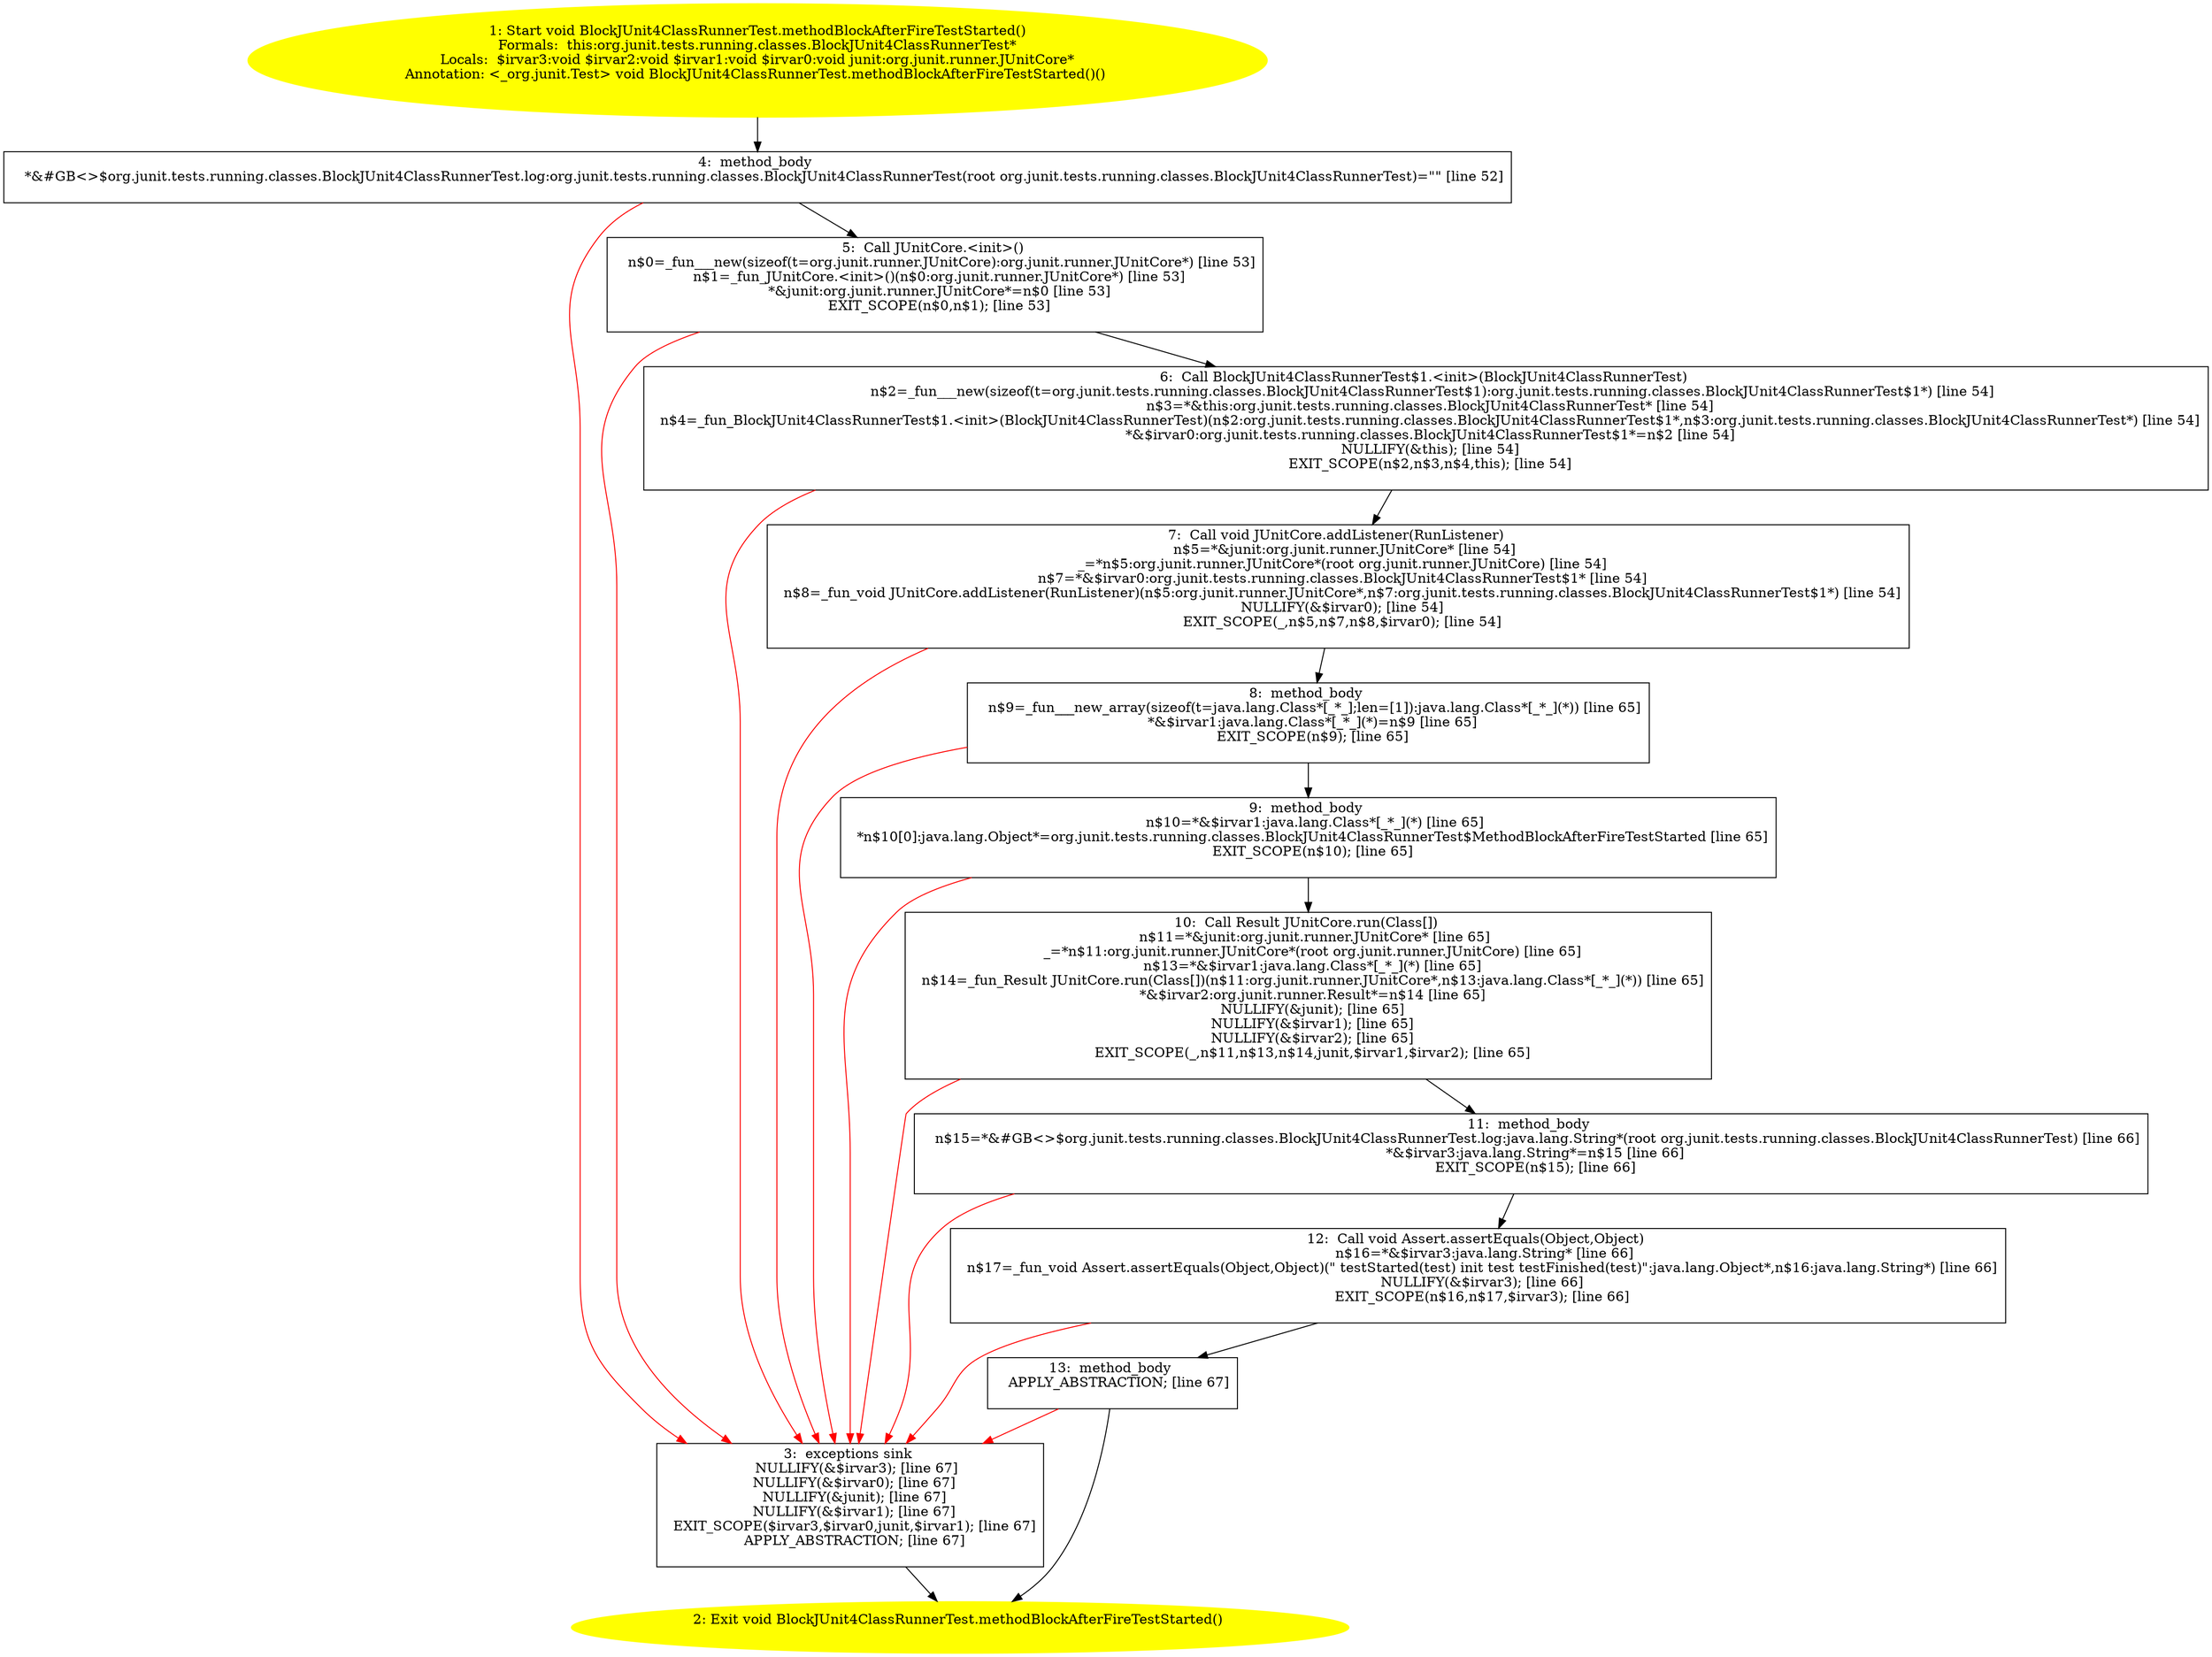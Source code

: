 /* @generated */
digraph cfg {
"org.junit.tests.running.classes.BlockJUnit4ClassRunnerTest.methodBlockAfterFireTestStarted():void.8ba961622bca8a82078fdcb7ab1ba84e_1" [label="1: Start void BlockJUnit4ClassRunnerTest.methodBlockAfterFireTestStarted()\nFormals:  this:org.junit.tests.running.classes.BlockJUnit4ClassRunnerTest*\nLocals:  $irvar3:void $irvar2:void $irvar1:void $irvar0:void junit:org.junit.runner.JUnitCore*\nAnnotation: <_org.junit.Test> void BlockJUnit4ClassRunnerTest.methodBlockAfterFireTestStarted()() \n  " color=yellow style=filled]
	

	 "org.junit.tests.running.classes.BlockJUnit4ClassRunnerTest.methodBlockAfterFireTestStarted():void.8ba961622bca8a82078fdcb7ab1ba84e_1" -> "org.junit.tests.running.classes.BlockJUnit4ClassRunnerTest.methodBlockAfterFireTestStarted():void.8ba961622bca8a82078fdcb7ab1ba84e_4" ;
"org.junit.tests.running.classes.BlockJUnit4ClassRunnerTest.methodBlockAfterFireTestStarted():void.8ba961622bca8a82078fdcb7ab1ba84e_2" [label="2: Exit void BlockJUnit4ClassRunnerTest.methodBlockAfterFireTestStarted() \n  " color=yellow style=filled]
	

"org.junit.tests.running.classes.BlockJUnit4ClassRunnerTest.methodBlockAfterFireTestStarted():void.8ba961622bca8a82078fdcb7ab1ba84e_3" [label="3:  exceptions sink \n   NULLIFY(&$irvar3); [line 67]\n  NULLIFY(&$irvar0); [line 67]\n  NULLIFY(&junit); [line 67]\n  NULLIFY(&$irvar1); [line 67]\n  EXIT_SCOPE($irvar3,$irvar0,junit,$irvar1); [line 67]\n  APPLY_ABSTRACTION; [line 67]\n " shape="box"]
	

	 "org.junit.tests.running.classes.BlockJUnit4ClassRunnerTest.methodBlockAfterFireTestStarted():void.8ba961622bca8a82078fdcb7ab1ba84e_3" -> "org.junit.tests.running.classes.BlockJUnit4ClassRunnerTest.methodBlockAfterFireTestStarted():void.8ba961622bca8a82078fdcb7ab1ba84e_2" ;
"org.junit.tests.running.classes.BlockJUnit4ClassRunnerTest.methodBlockAfterFireTestStarted():void.8ba961622bca8a82078fdcb7ab1ba84e_4" [label="4:  method_body \n   *&#GB<>$org.junit.tests.running.classes.BlockJUnit4ClassRunnerTest.log:org.junit.tests.running.classes.BlockJUnit4ClassRunnerTest(root org.junit.tests.running.classes.BlockJUnit4ClassRunnerTest)=\"\" [line 52]\n " shape="box"]
	

	 "org.junit.tests.running.classes.BlockJUnit4ClassRunnerTest.methodBlockAfterFireTestStarted():void.8ba961622bca8a82078fdcb7ab1ba84e_4" -> "org.junit.tests.running.classes.BlockJUnit4ClassRunnerTest.methodBlockAfterFireTestStarted():void.8ba961622bca8a82078fdcb7ab1ba84e_5" ;
	 "org.junit.tests.running.classes.BlockJUnit4ClassRunnerTest.methodBlockAfterFireTestStarted():void.8ba961622bca8a82078fdcb7ab1ba84e_4" -> "org.junit.tests.running.classes.BlockJUnit4ClassRunnerTest.methodBlockAfterFireTestStarted():void.8ba961622bca8a82078fdcb7ab1ba84e_3" [color="red" ];
"org.junit.tests.running.classes.BlockJUnit4ClassRunnerTest.methodBlockAfterFireTestStarted():void.8ba961622bca8a82078fdcb7ab1ba84e_5" [label="5:  Call JUnitCore.<init>() \n   n$0=_fun___new(sizeof(t=org.junit.runner.JUnitCore):org.junit.runner.JUnitCore*) [line 53]\n  n$1=_fun_JUnitCore.<init>()(n$0:org.junit.runner.JUnitCore*) [line 53]\n  *&junit:org.junit.runner.JUnitCore*=n$0 [line 53]\n  EXIT_SCOPE(n$0,n$1); [line 53]\n " shape="box"]
	

	 "org.junit.tests.running.classes.BlockJUnit4ClassRunnerTest.methodBlockAfterFireTestStarted():void.8ba961622bca8a82078fdcb7ab1ba84e_5" -> "org.junit.tests.running.classes.BlockJUnit4ClassRunnerTest.methodBlockAfterFireTestStarted():void.8ba961622bca8a82078fdcb7ab1ba84e_6" ;
	 "org.junit.tests.running.classes.BlockJUnit4ClassRunnerTest.methodBlockAfterFireTestStarted():void.8ba961622bca8a82078fdcb7ab1ba84e_5" -> "org.junit.tests.running.classes.BlockJUnit4ClassRunnerTest.methodBlockAfterFireTestStarted():void.8ba961622bca8a82078fdcb7ab1ba84e_3" [color="red" ];
"org.junit.tests.running.classes.BlockJUnit4ClassRunnerTest.methodBlockAfterFireTestStarted():void.8ba961622bca8a82078fdcb7ab1ba84e_6" [label="6:  Call BlockJUnit4ClassRunnerTest$1.<init>(BlockJUnit4ClassRunnerTest) \n   n$2=_fun___new(sizeof(t=org.junit.tests.running.classes.BlockJUnit4ClassRunnerTest$1):org.junit.tests.running.classes.BlockJUnit4ClassRunnerTest$1*) [line 54]\n  n$3=*&this:org.junit.tests.running.classes.BlockJUnit4ClassRunnerTest* [line 54]\n  n$4=_fun_BlockJUnit4ClassRunnerTest$1.<init>(BlockJUnit4ClassRunnerTest)(n$2:org.junit.tests.running.classes.BlockJUnit4ClassRunnerTest$1*,n$3:org.junit.tests.running.classes.BlockJUnit4ClassRunnerTest*) [line 54]\n  *&$irvar0:org.junit.tests.running.classes.BlockJUnit4ClassRunnerTest$1*=n$2 [line 54]\n  NULLIFY(&this); [line 54]\n  EXIT_SCOPE(n$2,n$3,n$4,this); [line 54]\n " shape="box"]
	

	 "org.junit.tests.running.classes.BlockJUnit4ClassRunnerTest.methodBlockAfterFireTestStarted():void.8ba961622bca8a82078fdcb7ab1ba84e_6" -> "org.junit.tests.running.classes.BlockJUnit4ClassRunnerTest.methodBlockAfterFireTestStarted():void.8ba961622bca8a82078fdcb7ab1ba84e_7" ;
	 "org.junit.tests.running.classes.BlockJUnit4ClassRunnerTest.methodBlockAfterFireTestStarted():void.8ba961622bca8a82078fdcb7ab1ba84e_6" -> "org.junit.tests.running.classes.BlockJUnit4ClassRunnerTest.methodBlockAfterFireTestStarted():void.8ba961622bca8a82078fdcb7ab1ba84e_3" [color="red" ];
"org.junit.tests.running.classes.BlockJUnit4ClassRunnerTest.methodBlockAfterFireTestStarted():void.8ba961622bca8a82078fdcb7ab1ba84e_7" [label="7:  Call void JUnitCore.addListener(RunListener) \n   n$5=*&junit:org.junit.runner.JUnitCore* [line 54]\n  _=*n$5:org.junit.runner.JUnitCore*(root org.junit.runner.JUnitCore) [line 54]\n  n$7=*&$irvar0:org.junit.tests.running.classes.BlockJUnit4ClassRunnerTest$1* [line 54]\n  n$8=_fun_void JUnitCore.addListener(RunListener)(n$5:org.junit.runner.JUnitCore*,n$7:org.junit.tests.running.classes.BlockJUnit4ClassRunnerTest$1*) [line 54]\n  NULLIFY(&$irvar0); [line 54]\n  EXIT_SCOPE(_,n$5,n$7,n$8,$irvar0); [line 54]\n " shape="box"]
	

	 "org.junit.tests.running.classes.BlockJUnit4ClassRunnerTest.methodBlockAfterFireTestStarted():void.8ba961622bca8a82078fdcb7ab1ba84e_7" -> "org.junit.tests.running.classes.BlockJUnit4ClassRunnerTest.methodBlockAfterFireTestStarted():void.8ba961622bca8a82078fdcb7ab1ba84e_8" ;
	 "org.junit.tests.running.classes.BlockJUnit4ClassRunnerTest.methodBlockAfterFireTestStarted():void.8ba961622bca8a82078fdcb7ab1ba84e_7" -> "org.junit.tests.running.classes.BlockJUnit4ClassRunnerTest.methodBlockAfterFireTestStarted():void.8ba961622bca8a82078fdcb7ab1ba84e_3" [color="red" ];
"org.junit.tests.running.classes.BlockJUnit4ClassRunnerTest.methodBlockAfterFireTestStarted():void.8ba961622bca8a82078fdcb7ab1ba84e_8" [label="8:  method_body \n   n$9=_fun___new_array(sizeof(t=java.lang.Class*[_*_];len=[1]):java.lang.Class*[_*_](*)) [line 65]\n  *&$irvar1:java.lang.Class*[_*_](*)=n$9 [line 65]\n  EXIT_SCOPE(n$9); [line 65]\n " shape="box"]
	

	 "org.junit.tests.running.classes.BlockJUnit4ClassRunnerTest.methodBlockAfterFireTestStarted():void.8ba961622bca8a82078fdcb7ab1ba84e_8" -> "org.junit.tests.running.classes.BlockJUnit4ClassRunnerTest.methodBlockAfterFireTestStarted():void.8ba961622bca8a82078fdcb7ab1ba84e_9" ;
	 "org.junit.tests.running.classes.BlockJUnit4ClassRunnerTest.methodBlockAfterFireTestStarted():void.8ba961622bca8a82078fdcb7ab1ba84e_8" -> "org.junit.tests.running.classes.BlockJUnit4ClassRunnerTest.methodBlockAfterFireTestStarted():void.8ba961622bca8a82078fdcb7ab1ba84e_3" [color="red" ];
"org.junit.tests.running.classes.BlockJUnit4ClassRunnerTest.methodBlockAfterFireTestStarted():void.8ba961622bca8a82078fdcb7ab1ba84e_9" [label="9:  method_body \n   n$10=*&$irvar1:java.lang.Class*[_*_](*) [line 65]\n  *n$10[0]:java.lang.Object*=org.junit.tests.running.classes.BlockJUnit4ClassRunnerTest$MethodBlockAfterFireTestStarted [line 65]\n  EXIT_SCOPE(n$10); [line 65]\n " shape="box"]
	

	 "org.junit.tests.running.classes.BlockJUnit4ClassRunnerTest.methodBlockAfterFireTestStarted():void.8ba961622bca8a82078fdcb7ab1ba84e_9" -> "org.junit.tests.running.classes.BlockJUnit4ClassRunnerTest.methodBlockAfterFireTestStarted():void.8ba961622bca8a82078fdcb7ab1ba84e_10" ;
	 "org.junit.tests.running.classes.BlockJUnit4ClassRunnerTest.methodBlockAfterFireTestStarted():void.8ba961622bca8a82078fdcb7ab1ba84e_9" -> "org.junit.tests.running.classes.BlockJUnit4ClassRunnerTest.methodBlockAfterFireTestStarted():void.8ba961622bca8a82078fdcb7ab1ba84e_3" [color="red" ];
"org.junit.tests.running.classes.BlockJUnit4ClassRunnerTest.methodBlockAfterFireTestStarted():void.8ba961622bca8a82078fdcb7ab1ba84e_10" [label="10:  Call Result JUnitCore.run(Class[]) \n   n$11=*&junit:org.junit.runner.JUnitCore* [line 65]\n  _=*n$11:org.junit.runner.JUnitCore*(root org.junit.runner.JUnitCore) [line 65]\n  n$13=*&$irvar1:java.lang.Class*[_*_](*) [line 65]\n  n$14=_fun_Result JUnitCore.run(Class[])(n$11:org.junit.runner.JUnitCore*,n$13:java.lang.Class*[_*_](*)) [line 65]\n  *&$irvar2:org.junit.runner.Result*=n$14 [line 65]\n  NULLIFY(&junit); [line 65]\n  NULLIFY(&$irvar1); [line 65]\n  NULLIFY(&$irvar2); [line 65]\n  EXIT_SCOPE(_,n$11,n$13,n$14,junit,$irvar1,$irvar2); [line 65]\n " shape="box"]
	

	 "org.junit.tests.running.classes.BlockJUnit4ClassRunnerTest.methodBlockAfterFireTestStarted():void.8ba961622bca8a82078fdcb7ab1ba84e_10" -> "org.junit.tests.running.classes.BlockJUnit4ClassRunnerTest.methodBlockAfterFireTestStarted():void.8ba961622bca8a82078fdcb7ab1ba84e_11" ;
	 "org.junit.tests.running.classes.BlockJUnit4ClassRunnerTest.methodBlockAfterFireTestStarted():void.8ba961622bca8a82078fdcb7ab1ba84e_10" -> "org.junit.tests.running.classes.BlockJUnit4ClassRunnerTest.methodBlockAfterFireTestStarted():void.8ba961622bca8a82078fdcb7ab1ba84e_3" [color="red" ];
"org.junit.tests.running.classes.BlockJUnit4ClassRunnerTest.methodBlockAfterFireTestStarted():void.8ba961622bca8a82078fdcb7ab1ba84e_11" [label="11:  method_body \n   n$15=*&#GB<>$org.junit.tests.running.classes.BlockJUnit4ClassRunnerTest.log:java.lang.String*(root org.junit.tests.running.classes.BlockJUnit4ClassRunnerTest) [line 66]\n  *&$irvar3:java.lang.String*=n$15 [line 66]\n  EXIT_SCOPE(n$15); [line 66]\n " shape="box"]
	

	 "org.junit.tests.running.classes.BlockJUnit4ClassRunnerTest.methodBlockAfterFireTestStarted():void.8ba961622bca8a82078fdcb7ab1ba84e_11" -> "org.junit.tests.running.classes.BlockJUnit4ClassRunnerTest.methodBlockAfterFireTestStarted():void.8ba961622bca8a82078fdcb7ab1ba84e_12" ;
	 "org.junit.tests.running.classes.BlockJUnit4ClassRunnerTest.methodBlockAfterFireTestStarted():void.8ba961622bca8a82078fdcb7ab1ba84e_11" -> "org.junit.tests.running.classes.BlockJUnit4ClassRunnerTest.methodBlockAfterFireTestStarted():void.8ba961622bca8a82078fdcb7ab1ba84e_3" [color="red" ];
"org.junit.tests.running.classes.BlockJUnit4ClassRunnerTest.methodBlockAfterFireTestStarted():void.8ba961622bca8a82078fdcb7ab1ba84e_12" [label="12:  Call void Assert.assertEquals(Object,Object) \n   n$16=*&$irvar3:java.lang.String* [line 66]\n  n$17=_fun_void Assert.assertEquals(Object,Object)(\" testStarted(test) init test testFinished(test)\":java.lang.Object*,n$16:java.lang.String*) [line 66]\n  NULLIFY(&$irvar3); [line 66]\n  EXIT_SCOPE(n$16,n$17,$irvar3); [line 66]\n " shape="box"]
	

	 "org.junit.tests.running.classes.BlockJUnit4ClassRunnerTest.methodBlockAfterFireTestStarted():void.8ba961622bca8a82078fdcb7ab1ba84e_12" -> "org.junit.tests.running.classes.BlockJUnit4ClassRunnerTest.methodBlockAfterFireTestStarted():void.8ba961622bca8a82078fdcb7ab1ba84e_13" ;
	 "org.junit.tests.running.classes.BlockJUnit4ClassRunnerTest.methodBlockAfterFireTestStarted():void.8ba961622bca8a82078fdcb7ab1ba84e_12" -> "org.junit.tests.running.classes.BlockJUnit4ClassRunnerTest.methodBlockAfterFireTestStarted():void.8ba961622bca8a82078fdcb7ab1ba84e_3" [color="red" ];
"org.junit.tests.running.classes.BlockJUnit4ClassRunnerTest.methodBlockAfterFireTestStarted():void.8ba961622bca8a82078fdcb7ab1ba84e_13" [label="13:  method_body \n   APPLY_ABSTRACTION; [line 67]\n " shape="box"]
	

	 "org.junit.tests.running.classes.BlockJUnit4ClassRunnerTest.methodBlockAfterFireTestStarted():void.8ba961622bca8a82078fdcb7ab1ba84e_13" -> "org.junit.tests.running.classes.BlockJUnit4ClassRunnerTest.methodBlockAfterFireTestStarted():void.8ba961622bca8a82078fdcb7ab1ba84e_2" ;
	 "org.junit.tests.running.classes.BlockJUnit4ClassRunnerTest.methodBlockAfterFireTestStarted():void.8ba961622bca8a82078fdcb7ab1ba84e_13" -> "org.junit.tests.running.classes.BlockJUnit4ClassRunnerTest.methodBlockAfterFireTestStarted():void.8ba961622bca8a82078fdcb7ab1ba84e_3" [color="red" ];
}
